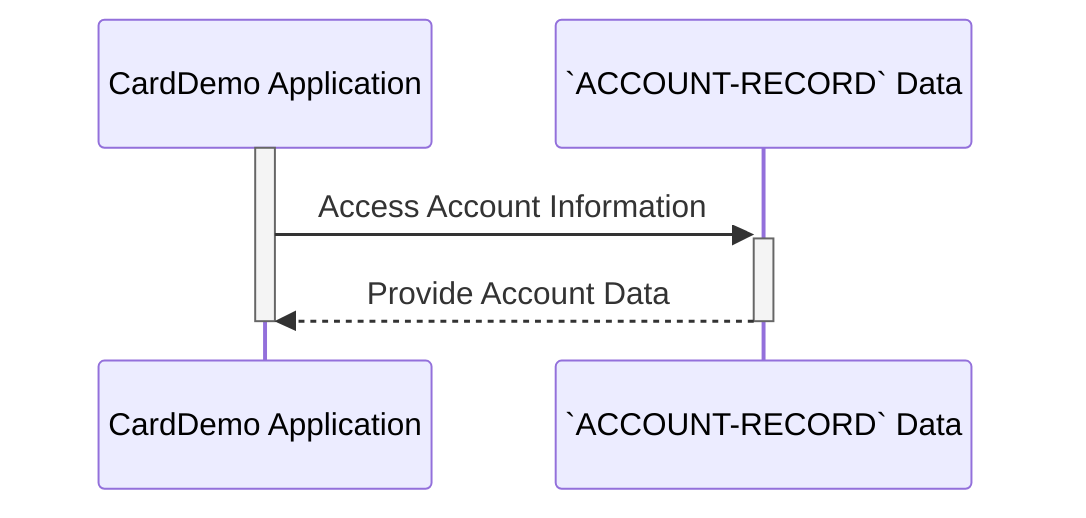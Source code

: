 sequenceDiagram
    participant CardDemo Application
    participant `ACCOUNT-RECORD` Data

    activate CardDemo Application
    CardDemo Application->>+`ACCOUNT-RECORD` Data: Access Account Information
    `ACCOUNT-RECORD` Data-->>-CardDemo Application: Provide Account Data
    deactivate CardDemo Application